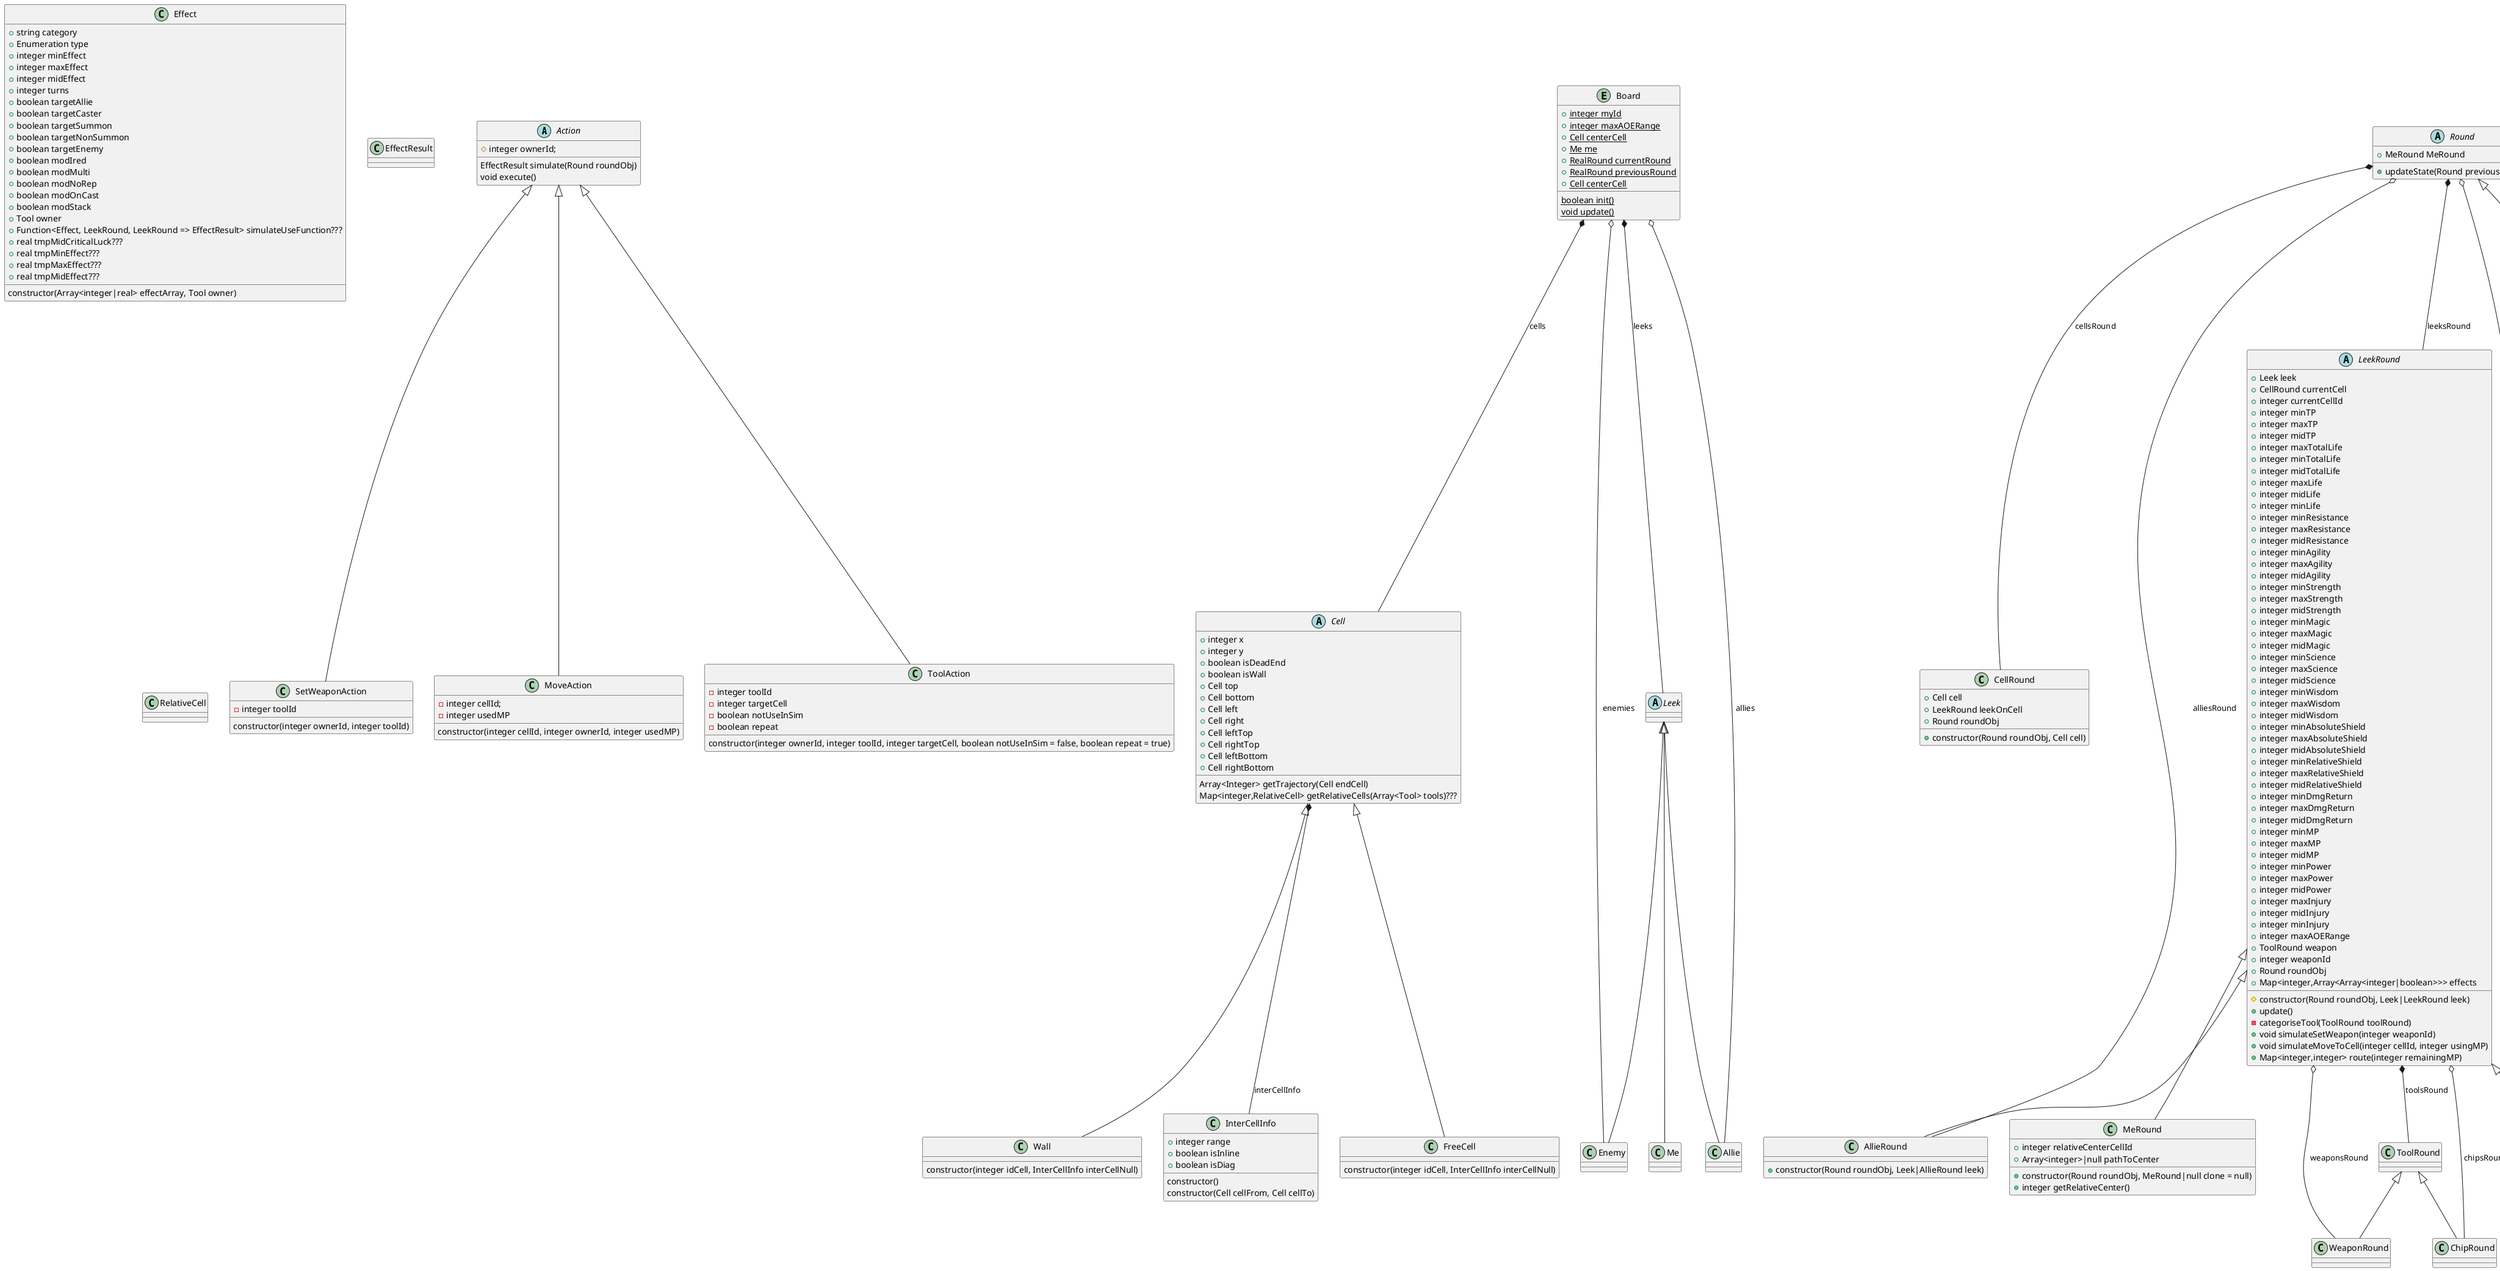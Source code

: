 @startuml

abstract class Action {
  #integer ownerId;
  EffectResult simulate(Round roundObj)
  void execute()
}
class SetWeaponAction {
  -integer toolId
  constructor(integer ownerId, integer toolId)
}
class MoveAction {
  -integer cellId;
  -integer usedMP
  constructor(integer cellId, integer ownerId, integer usedMP)
}
class ToolAction {
  -integer toolId
  -integer targetCell
  -boolean notUseInSim
  -boolean repeat
  constructor(integer ownerId, integer toolId, integer targetCell, boolean notUseInSim = false, boolean repeat = true)
}
entity Board {
  {static} +integer myId
  {static} +integer maxAOERange
  {static} +Cell centerCell
  {static} +Me me
  {static} +RealRound currentRound
  {static} +RealRound previousRound
  {static} +Cell centerCell
  {static} boolean init()
  {static} void update()
}
abstract class Cell {
  +integer x
  +integer y
  +boolean isDeadEnd
  +boolean isWall
  +Cell top
  +Cell bottom
  +Cell left
  +Cell right
  +Cell leftTop
  +Cell rightTop
  +Cell leftBottom
  +Cell rightBottom
  Array<Integer> getTrajectory(Cell endCell)
  Map<integer,RelativeCell> getRelativeCells(Array<Tool> tools)???
}
class FreeCell {
  constructor(integer idCell, InterCellInfo interCellNull)
}
class Wall {
  constructor(integer idCell, InterCellInfo interCellNull)
}
class InterCellInfo {
  +integer range
  +boolean isInline
  +boolean isDiag
  constructor()
  constructor(Cell cellFrom, Cell cellTo)
}
class CellRound {
  +Cell cell
  +LeekRound leekOnCell
  +Round roundObj
  +constructor(Round roundObj, Cell cell)
}
class Effect {
  +string category
  +Enumeration type
  +integer minEffect
  +integer maxEffect
  +integer midEffect
  +integer turns
  +boolean targetAllie
  +boolean targetCaster
  +boolean targetSummon
  +boolean targetNonSummon
  +boolean targetEnemy
  +boolean modIred
  +boolean modMulti
  +boolean modNoRep
  +boolean modOnCast
  +boolean modStack
  +Tool owner
  +Function<Effect, LeekRound, LeekRound => EffectResult> simulateUseFunction???
  +real tmpMidCriticalLuck???
  +real tmpMinEffect???
  +real tmpMaxEffect???
  +real tmpMidEffect???
  constructor(Array<integer|real> effectArray, Tool owner)
}
class EffectResult
abstract class LeekRound {
  +Leek leek
  +CellRound currentCell
  +integer currentCellId
  +integer minTP
  +integer maxTP
  +integer midTP
  +integer maxTotalLife
  +integer minTotalLife
  +integer midTotalLife
  +integer maxLife
  +integer midLife
  +integer minLife
  +integer minResistance
  +integer maxResistance
  +integer midResistance
  +integer minAgility
  +integer maxAgility
  +integer midAgility
  +integer minStrength
  +integer maxStrength
  +integer midStrength
  +integer minMagic
  +integer maxMagic
  +integer midMagic
  +integer minScience
  +integer maxScience
  +integer midScience
  +integer minWisdom
  +integer maxWisdom
  +integer midWisdom
  +integer minAbsoluteShield
  +integer maxAbsoluteShield
  +integer midAbsoluteShield
  +integer minRelativeShield
  +integer maxRelativeShield
  +integer midRelativeShield
  +integer minDmgReturn
  +integer maxDmgReturn
  +integer midDmgReturn
  +integer minMP
  +integer maxMP
  +integer midMP
  +integer minPower
  +integer maxPower
  +integer midPower
  +integer maxInjury
  +integer midInjury
  +integer minInjury
  +integer maxAOERange
  +ToolRound weapon
  +integer weaponId
  +Round roundObj
  +Map<integer,Array<Array<integer|boolean>>> effects
  #constructor(Round roundObj, Leek|LeekRound leek)
  +update()
  -categoriseTool(ToolRound toolRound)
  +void simulateSetWeapon(integer weaponId)
  +void simulateMoveToCell(integer cellId, integer usingMP)
  +Map<integer,integer> route(integer remainingMP)
  
}
class MeRound {
 +integer relativeCenterCellId
 +Array<integer>|null pathToCenter
 +constructor(Round roundObj, MeRound|null clone = null)
 +integer getRelativeCenter()
}
class AllieRound {
  +constructor(Round roundObj, Leek|AllieRound leek)
}
class EnemyRound {
  +string state
  +constructor(Round roundObj, EnemyRound|Leek leek)
  +void updateState(EnemyRound previousEnemyRound, Array<InterCellInfo> myInter)
}
class RelativeCell
abstract class Tool
class Weapon
class Chip
abstract class Round {
  +MeRound MeRound
  +updateState(Round previousRound)
}
class RealRound {
  +constructor()
  +update()
}
class SimulatedRound {
  +constructor(Round clone)
}
abstract class Leek
class Me
class Enemy
class Allie

Action <|-- SetWeaponAction
Action <|-- MoveAction
Action <|-- ToolAction
Cell *-- InterCellInfo : interCellInfo
Cell <|-- FreeCell
Cell <|-- Wall
Board *-- Cell : cells
Board o-- Enemy : enemies
Board o-- Allie : allies
Board *-- Leek : leeks
Round <|-- RealRound
Round <|-- SimulatedRound
Leek <|-- Me
Leek <|-- Enemy
Leek <|-- Allie
Tool <|-- Weapon
Tool <|-- Chip
LeekRound <|-- MeRound
LeekRound <|-- AllieRound
LeekRound <|-- EnemyRound
Round *-- CellRound : cellsRound
Round o-- AllieRound : alliesRound
Round o-- EnemyRound : enemiesRound
Round *-- LeekRound : leeksRound
LeekRound *-- ToolRound : toolsRound
LeekRound o-- WeaponRound : weaponsRound
LeekRound o-- ChipRound : chipsRound
ToolRound <|-- WeaponRound
ToolRound <|-- ChipRound

@enduml
